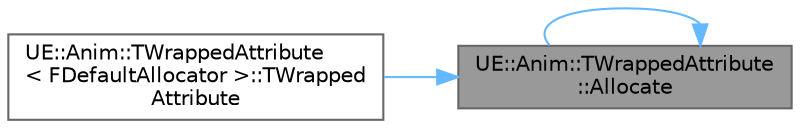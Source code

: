 digraph "UE::Anim::TWrappedAttribute::Allocate"
{
 // INTERACTIVE_SVG=YES
 // LATEX_PDF_SIZE
  bgcolor="transparent";
  edge [fontname=Helvetica,fontsize=10,labelfontname=Helvetica,labelfontsize=10];
  node [fontname=Helvetica,fontsize=10,shape=box,height=0.2,width=0.4];
  rankdir="RL";
  Node1 [id="Node000001",label="UE::Anim::TWrappedAttribute\l::Allocate",height=0.2,width=0.4,color="gray40", fillcolor="grey60", style="filled", fontcolor="black",tooltip="Allocated memory buffer according to type size."];
  Node1 -> Node2 [id="edge1_Node000001_Node000002",dir="back",color="steelblue1",style="solid",tooltip=" "];
  Node2 [id="Node000002",label="UE::Anim::TWrappedAttribute\l\< FDefaultAllocator \>::TWrapped\lAttribute",height=0.2,width=0.4,color="grey40", fillcolor="white", style="filled",URL="$d3/df1/structUE_1_1Anim_1_1TWrappedAttribute.html#a8a9ed9ca9d2b831ccd4e93caca6643e5",tooltip=" "];
  Node1 -> Node1 [id="edge2_Node000001_Node000001",dir="back",color="steelblue1",style="solid",tooltip=" "];
}

